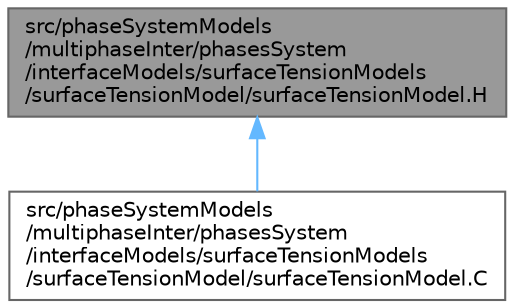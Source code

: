 digraph "src/phaseSystemModels/multiphaseInter/phasesSystem/interfaceModels/surfaceTensionModels/surfaceTensionModel/surfaceTensionModel.H"
{
 // LATEX_PDF_SIZE
  bgcolor="transparent";
  edge [fontname=Helvetica,fontsize=10,labelfontname=Helvetica,labelfontsize=10];
  node [fontname=Helvetica,fontsize=10,shape=box,height=0.2,width=0.4];
  Node1 [id="Node000001",label="src/phaseSystemModels\l/multiphaseInter/phasesSystem\l/interfaceModels/surfaceTensionModels\l/surfaceTensionModel/surfaceTensionModel.H",height=0.2,width=0.4,color="gray40", fillcolor="grey60", style="filled", fontcolor="black",tooltip=" "];
  Node1 -> Node2 [id="edge1_Node000001_Node000002",dir="back",color="steelblue1",style="solid",tooltip=" "];
  Node2 [id="Node000002",label="src/phaseSystemModels\l/multiphaseInter/phasesSystem\l/interfaceModels/surfaceTensionModels\l/surfaceTensionModel/surfaceTensionModel.C",height=0.2,width=0.4,color="grey40", fillcolor="white", style="filled",URL="$phaseSystemModels_2multiphaseInter_2phasesSystem_2interfaceModels_2surfaceTensionModels_2surface125cd858eecc4b4247995b1b0c1b9338.html",tooltip=" "];
}
